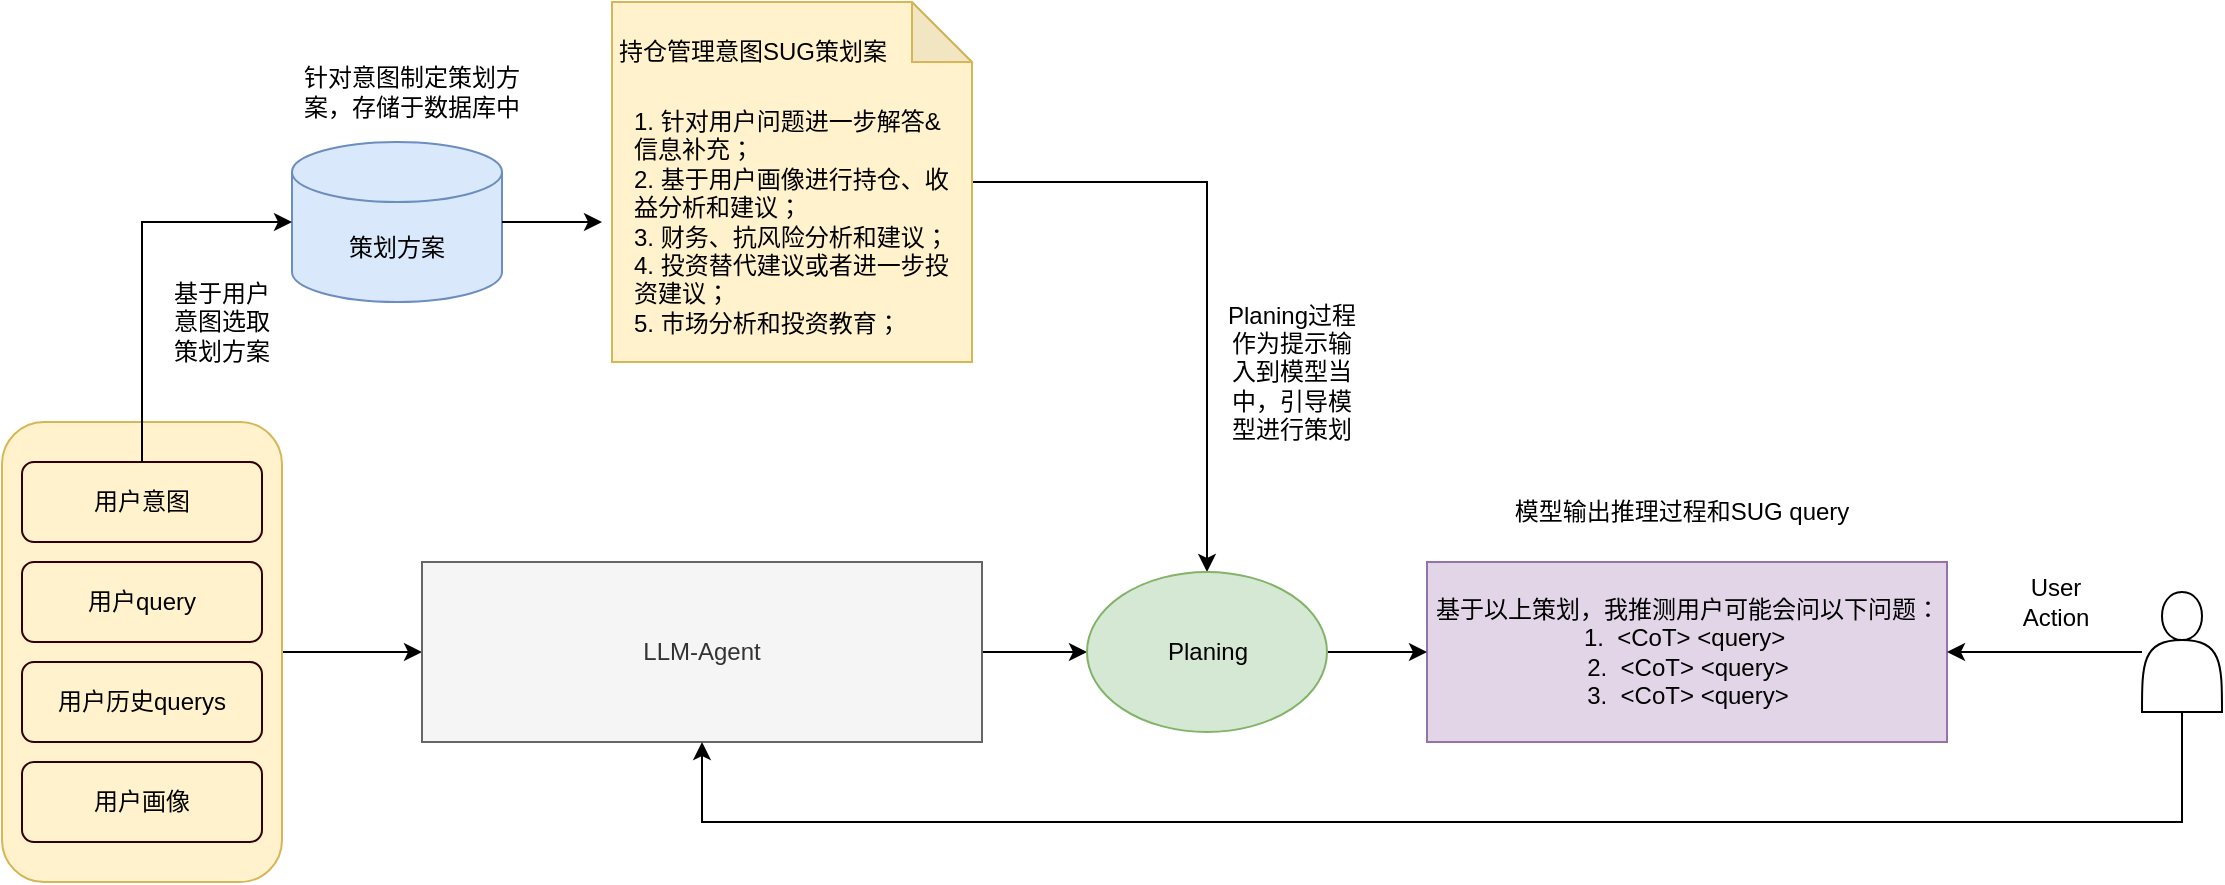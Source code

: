 <mxfile version="22.1.7" type="github">
  <diagram name="第 1 页" id="XaN7gPJk6JCARQaVGKtE">
    <mxGraphModel dx="2074" dy="1182" grid="1" gridSize="10" guides="1" tooltips="1" connect="1" arrows="1" fold="1" page="1" pageScale="1" pageWidth="1027" pageHeight="500" math="0" shadow="0">
      <root>
        <mxCell id="0" />
        <mxCell id="1" parent="0" />
        <mxCell id="WMn9UdP0PbQBGyq4Aqd1-41" value="" style="edgeStyle=orthogonalEdgeStyle;rounded=0;orthogonalLoop=1;jettySize=auto;html=1;" edge="1" parent="1" source="WMn9UdP0PbQBGyq4Aqd1-37" target="WMn9UdP0PbQBGyq4Aqd1-1">
          <mxGeometry relative="1" as="geometry" />
        </mxCell>
        <mxCell id="WMn9UdP0PbQBGyq4Aqd1-37" value="" style="rounded=1;whiteSpace=wrap;html=1;fillColor=#fff2cc;strokeColor=#d6b656;" vertex="1" parent="1">
          <mxGeometry x="30" y="220" width="140" height="230" as="geometry" />
        </mxCell>
        <mxCell id="WMn9UdP0PbQBGyq4Aqd1-34" value="" style="edgeStyle=orthogonalEdgeStyle;rounded=0;orthogonalLoop=1;jettySize=auto;html=1;" edge="1" parent="1" source="WMn9UdP0PbQBGyq4Aqd1-1">
          <mxGeometry relative="1" as="geometry">
            <mxPoint x="572.5" y="335" as="targetPoint" />
          </mxGeometry>
        </mxCell>
        <mxCell id="WMn9UdP0PbQBGyq4Aqd1-1" value="LLM-Agent" style="rounded=0;whiteSpace=wrap;html=1;fillColor=#f5f5f5;fontColor=#333333;strokeColor=#666666;" vertex="1" parent="1">
          <mxGeometry x="240" y="290" width="280" height="90" as="geometry" />
        </mxCell>
        <mxCell id="WMn9UdP0PbQBGyq4Aqd1-3" value="用户历史querys" style="rounded=1;whiteSpace=wrap;html=1;fillColor=#fff2cc;strokeColor=#330000;" vertex="1" parent="1">
          <mxGeometry x="40" y="340" width="120" height="40" as="geometry" />
        </mxCell>
        <mxCell id="WMn9UdP0PbQBGyq4Aqd1-4" value="用户画像" style="rounded=1;whiteSpace=wrap;html=1;fillColor=#fff2cc;strokeColor=#330000;" vertex="1" parent="1">
          <mxGeometry x="40" y="390" width="120" height="40" as="geometry" />
        </mxCell>
        <mxCell id="WMn9UdP0PbQBGyq4Aqd1-7" value="用户query" style="rounded=1;whiteSpace=wrap;html=1;fillColor=#fff2cc;strokeColor=#330000;" vertex="1" parent="1">
          <mxGeometry x="40" y="290" width="120" height="40" as="geometry" />
        </mxCell>
        <mxCell id="WMn9UdP0PbQBGyq4Aqd1-8" value="用户意图" style="rounded=1;whiteSpace=wrap;html=1;fillColor=#fff2cc;strokeColor=#330000;" vertex="1" parent="1">
          <mxGeometry x="40" y="240" width="120" height="40" as="geometry" />
        </mxCell>
        <mxCell id="WMn9UdP0PbQBGyq4Aqd1-20" value="策划方案" style="shape=cylinder3;whiteSpace=wrap;html=1;boundedLbl=1;backgroundOutline=1;size=15;fillColor=#dae8fc;strokeColor=#6c8ebf;" vertex="1" parent="1">
          <mxGeometry x="175" y="80" width="105" height="80" as="geometry" />
        </mxCell>
        <mxCell id="WMn9UdP0PbQBGyq4Aqd1-48" style="edgeStyle=orthogonalEdgeStyle;rounded=0;orthogonalLoop=1;jettySize=auto;html=1;" edge="1" parent="1" source="WMn9UdP0PbQBGyq4Aqd1-22" target="WMn9UdP0PbQBGyq4Aqd1-47">
          <mxGeometry relative="1" as="geometry" />
        </mxCell>
        <mxCell id="WMn9UdP0PbQBGyq4Aqd1-22" value="" style="shape=note;whiteSpace=wrap;html=1;backgroundOutline=1;darkOpacity=0.05;fillColor=#fff2cc;strokeColor=#d6b656;" vertex="1" parent="1">
          <mxGeometry x="335" y="10" width="180" height="180" as="geometry" />
        </mxCell>
        <mxCell id="WMn9UdP0PbQBGyq4Aqd1-23" value="&lt;div style=&quot;text-align: left;&quot;&gt;&lt;span style=&quot;background-color: initial;&quot;&gt;1. 针对用户问题进一步解答&amp;amp;信息补充；&lt;/span&gt;&lt;/div&gt;&lt;div style=&quot;text-align: left;&quot;&gt;&lt;span style=&quot;background-color: initial;&quot;&gt;2. 基于用户画像进行持仓、收益分析和建议；&lt;/span&gt;&lt;/div&gt;&lt;div style=&quot;text-align: left;&quot;&gt;&lt;span style=&quot;background-color: initial;&quot;&gt;3. 财务、抗风险分析和建议；&lt;/span&gt;&lt;/div&gt;&lt;div style=&quot;text-align: left;&quot;&gt;&lt;span style=&quot;background-color: initial;&quot;&gt;4. 投资替代建议或者进一步投资建议；&lt;/span&gt;&lt;/div&gt;&lt;div style=&quot;text-align: left;&quot;&gt;&lt;span style=&quot;background-color: initial;&quot;&gt;5. 市场分析和投资教育；&lt;/span&gt;&lt;/div&gt;" style="text;html=1;strokeColor=none;fillColor=none;align=center;verticalAlign=middle;whiteSpace=wrap;rounded=0;" vertex="1" parent="1">
          <mxGeometry x="345" y="40" width="160" height="160" as="geometry" />
        </mxCell>
        <mxCell id="WMn9UdP0PbQBGyq4Aqd1-24" value="持仓管理意图SUG策划案" style="text;html=1;strokeColor=none;fillColor=none;align=center;verticalAlign=middle;whiteSpace=wrap;rounded=0;" vertex="1" parent="1">
          <mxGeometry x="327.5" y="20" width="155" height="30" as="geometry" />
        </mxCell>
        <mxCell id="WMn9UdP0PbQBGyq4Aqd1-31" style="edgeStyle=orthogonalEdgeStyle;rounded=0;orthogonalLoop=1;jettySize=auto;html=1;exitX=0.5;exitY=0;exitDx=0;exitDy=0;entryX=0;entryY=0.5;entryDx=0;entryDy=0;entryPerimeter=0;" edge="1" parent="1" source="WMn9UdP0PbQBGyq4Aqd1-8" target="WMn9UdP0PbQBGyq4Aqd1-20">
          <mxGeometry relative="1" as="geometry" />
        </mxCell>
        <mxCell id="WMn9UdP0PbQBGyq4Aqd1-32" style="edgeStyle=orthogonalEdgeStyle;rounded=0;orthogonalLoop=1;jettySize=auto;html=1;exitX=1;exitY=0.5;exitDx=0;exitDy=0;exitPerimeter=0;" edge="1" parent="1" source="WMn9UdP0PbQBGyq4Aqd1-20">
          <mxGeometry relative="1" as="geometry">
            <mxPoint x="330" y="120" as="targetPoint" />
          </mxGeometry>
        </mxCell>
        <mxCell id="WMn9UdP0PbQBGyq4Aqd1-35" value="基于用户意图选取策划方案" style="text;html=1;strokeColor=none;fillColor=none;align=center;verticalAlign=middle;whiteSpace=wrap;rounded=0;" vertex="1" parent="1">
          <mxGeometry x="110" y="140" width="60" height="60" as="geometry" />
        </mxCell>
        <mxCell id="WMn9UdP0PbQBGyq4Aqd1-36" value="针对意图制定策划方案，存储于数据库中" style="text;html=1;strokeColor=none;fillColor=none;align=center;verticalAlign=middle;whiteSpace=wrap;rounded=0;" vertex="1" parent="1">
          <mxGeometry x="180" y="30" width="110" height="50" as="geometry" />
        </mxCell>
        <mxCell id="WMn9UdP0PbQBGyq4Aqd1-43" value="模型输出推理过程和SUG query" style="text;html=1;strokeColor=none;fillColor=none;align=center;verticalAlign=middle;whiteSpace=wrap;rounded=0;" vertex="1" parent="1">
          <mxGeometry x="770" y="250" width="200" height="30" as="geometry" />
        </mxCell>
        <mxCell id="WMn9UdP0PbQBGyq4Aqd1-45" value="基于以上策划，我推测用户可能会问以下问题：&lt;br style=&quot;border-color: var(--border-color); color: rgb(0, 0, 0);&quot;&gt;&lt;span style=&quot;border-color: var(--border-color); color: rgb(0, 0, 0);&quot;&gt;1.&amp;nbsp; &amp;lt;CoT&amp;gt; &amp;lt;query&amp;gt;&amp;nbsp;&lt;/span&gt;&lt;br style=&quot;border-color: var(--border-color); color: rgb(0, 0, 0);&quot;&gt;&lt;span style=&quot;border-color: var(--border-color); color: rgb(0, 0, 0);&quot;&gt;2.&amp;nbsp; &amp;lt;CoT&amp;gt; &amp;lt;query&amp;gt;&lt;/span&gt;&lt;br style=&quot;border-color: var(--border-color); color: rgb(0, 0, 0);&quot;&gt;&lt;span style=&quot;border-color: var(--border-color); color: rgb(0, 0, 0);&quot;&gt;3.&amp;nbsp; &amp;lt;CoT&amp;gt; &amp;lt;query&amp;gt;&lt;/span&gt;" style="rounded=0;whiteSpace=wrap;html=1;fillColor=#e1d5e7;strokeColor=#9673a6;" vertex="1" parent="1">
          <mxGeometry x="742.5" y="290" width="260" height="90" as="geometry" />
        </mxCell>
        <mxCell id="WMn9UdP0PbQBGyq4Aqd1-46" value="Planing过程作为提示输入到模型当中，引导模型进行策划" style="text;html=1;strokeColor=none;fillColor=none;align=center;verticalAlign=middle;whiteSpace=wrap;rounded=0;" vertex="1" parent="1">
          <mxGeometry x="640" y="150" width="70" height="90" as="geometry" />
        </mxCell>
        <mxCell id="WMn9UdP0PbQBGyq4Aqd1-49" style="edgeStyle=orthogonalEdgeStyle;rounded=0;orthogonalLoop=1;jettySize=auto;html=1;exitX=1;exitY=0.5;exitDx=0;exitDy=0;" edge="1" parent="1" source="WMn9UdP0PbQBGyq4Aqd1-47" target="WMn9UdP0PbQBGyq4Aqd1-45">
          <mxGeometry relative="1" as="geometry" />
        </mxCell>
        <mxCell id="WMn9UdP0PbQBGyq4Aqd1-47" value="Planing" style="ellipse;whiteSpace=wrap;html=1;fillColor=#d5e8d4;strokeColor=#82b366;" vertex="1" parent="1">
          <mxGeometry x="572.5" y="295" width="120" height="80" as="geometry" />
        </mxCell>
        <mxCell id="WMn9UdP0PbQBGyq4Aqd1-51" style="edgeStyle=orthogonalEdgeStyle;rounded=0;orthogonalLoop=1;jettySize=auto;html=1;" edge="1" parent="1" source="WMn9UdP0PbQBGyq4Aqd1-50" target="WMn9UdP0PbQBGyq4Aqd1-45">
          <mxGeometry relative="1" as="geometry" />
        </mxCell>
        <mxCell id="WMn9UdP0PbQBGyq4Aqd1-53" style="edgeStyle=orthogonalEdgeStyle;rounded=0;orthogonalLoop=1;jettySize=auto;html=1;entryX=0.5;entryY=1;entryDx=0;entryDy=0;" edge="1" parent="1" source="WMn9UdP0PbQBGyq4Aqd1-50" target="WMn9UdP0PbQBGyq4Aqd1-1">
          <mxGeometry relative="1" as="geometry">
            <Array as="points">
              <mxPoint x="1120" y="420" />
              <mxPoint x="380" y="420" />
            </Array>
          </mxGeometry>
        </mxCell>
        <mxCell id="WMn9UdP0PbQBGyq4Aqd1-50" value="" style="shape=actor;whiteSpace=wrap;html=1;" vertex="1" parent="1">
          <mxGeometry x="1100" y="305" width="40" height="60" as="geometry" />
        </mxCell>
        <mxCell id="WMn9UdP0PbQBGyq4Aqd1-52" value="User Action" style="text;html=1;strokeColor=none;fillColor=none;align=center;verticalAlign=middle;whiteSpace=wrap;rounded=0;" vertex="1" parent="1">
          <mxGeometry x="1027" y="295" width="60" height="30" as="geometry" />
        </mxCell>
      </root>
    </mxGraphModel>
  </diagram>
</mxfile>
